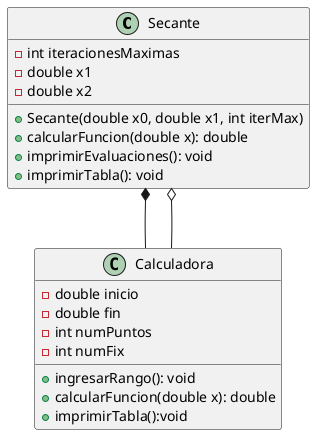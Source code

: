 @startuml secante
Secante *--  Calculadora
Secante o--  Calculadora
class Secante{
- int iteracionesMaximas
- double x1
- double x2
+ Secante(double x0, double x1, int iterMax)
+ calcularFuncion(double x): double
+ imprimirEvaluaciones(): void
+ imprimirTabla(): void
}
class Calculadora{
- double inicio
- double fin
- int numPuntos
- int numFix
+ ingresarRango(): void
+ calcularFuncion(double x): double
+ imprimirTabla():void
}
@enduml
